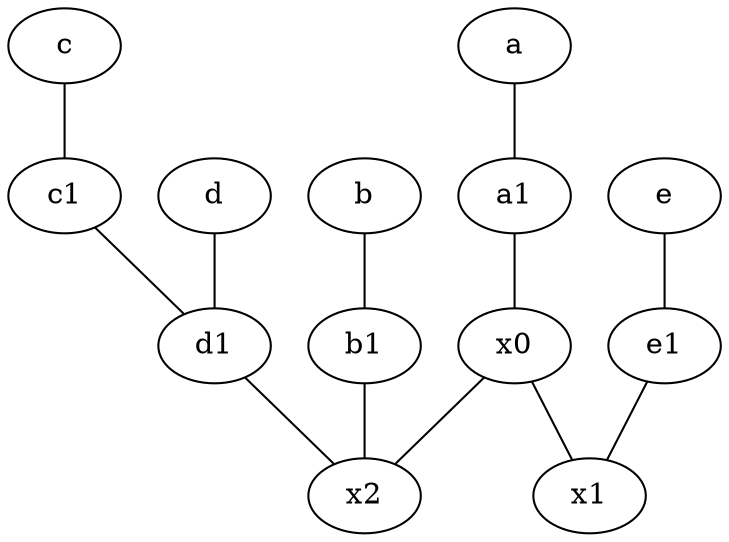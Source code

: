 graph {
	node [labelfontsize=50]
	e1 [labelfontsize=50 pos="7,7!"]
	x2 [labelfontsize=50]
	x0 [labelfontsize=50]
	a1 [labelfontsize=50 pos="8,3!"]
	e [labelfontsize=50 pos="7,9!"]
	d1 [labelfontsize=50 pos="3,5!"]
	x1 [labelfontsize=50]
	b1 [labelfontsize=50 pos="9,4!"]
	c1 [labelfontsize=50 pos="4.5,3!"]
	d -- d1
	e1 -- x1
	x0 -- x2
	a1 -- x0
	c -- c1
	a -- a1
	e -- e1
	b -- b1
	x0 -- x1
	c1 -- d1
	b1 -- x2
	d1 -- x2
}

